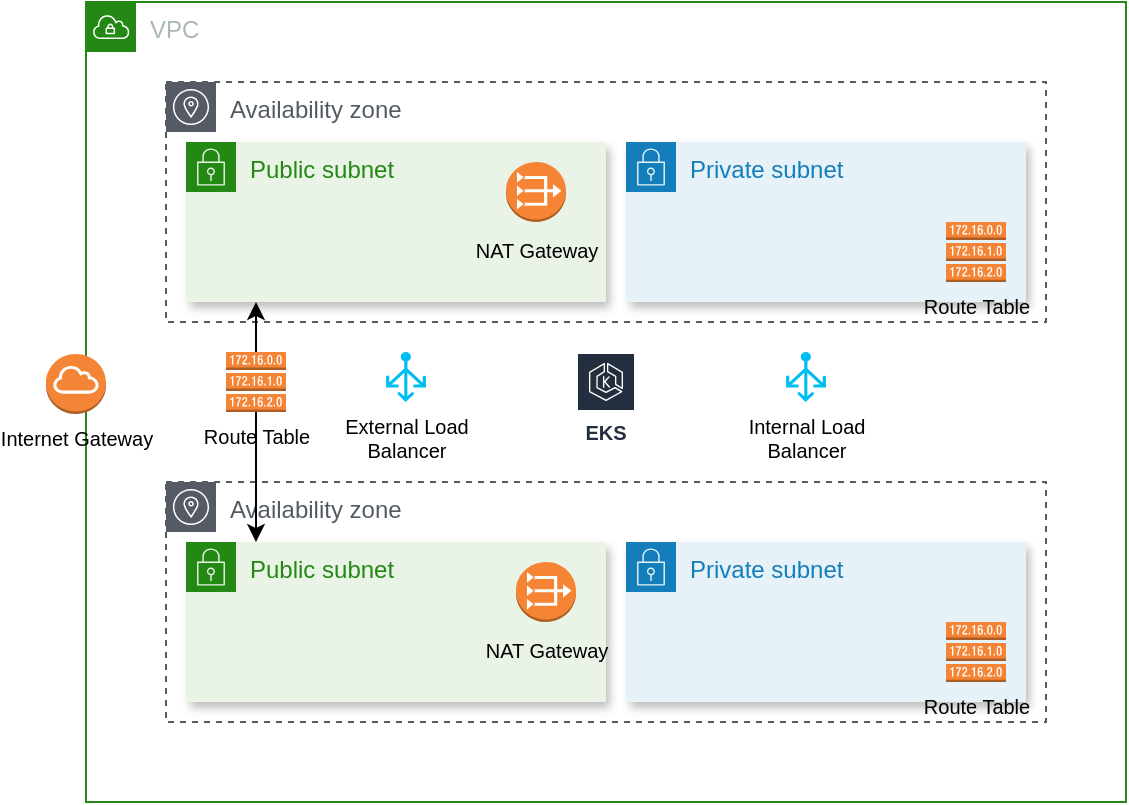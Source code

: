 <mxfile version="20.3.2" type="device"><diagram id="FlJs9biVHM_OIEgAQD2B" name="Page-1"><mxGraphModel dx="1038" dy="481" grid="1" gridSize="10" guides="1" tooltips="1" connect="1" arrows="1" fold="1" page="1" pageScale="1" pageWidth="850" pageHeight="1100" math="0" shadow="0"><root><mxCell id="0"/><mxCell id="1" parent="0"/><mxCell id="38KTvm5A0aAS51LX1xv1-1" value="VPC" style="points=[[0,0],[0.25,0],[0.5,0],[0.75,0],[1,0],[1,0.25],[1,0.5],[1,0.75],[1,1],[0.75,1],[0.5,1],[0.25,1],[0,1],[0,0.75],[0,0.5],[0,0.25]];outlineConnect=0;gradientColor=none;html=1;whiteSpace=wrap;fontSize=12;fontStyle=0;container=1;pointerEvents=0;collapsible=0;recursiveResize=0;shape=mxgraph.aws4.group;grIcon=mxgraph.aws4.group_vpc;strokeColor=#248814;fillColor=none;verticalAlign=top;align=left;spacingLeft=30;fontColor=#AAB7B8;dashed=0;" vertex="1" parent="1"><mxGeometry x="200" y="280" width="520" height="400" as="geometry"/></mxCell><mxCell id="38KTvm5A0aAS51LX1xv1-2" value="Availability zone" style="sketch=0;outlineConnect=0;gradientColor=none;html=1;whiteSpace=wrap;fontSize=12;fontStyle=0;shape=mxgraph.aws4.group;grIcon=mxgraph.aws4.group_availability_zone;strokeColor=#545B64;fillColor=none;verticalAlign=top;align=left;spacingLeft=30;fontColor=#545B64;dashed=1;" vertex="1" parent="38KTvm5A0aAS51LX1xv1-1"><mxGeometry x="40" y="40" width="440" height="120" as="geometry"/></mxCell><mxCell id="38KTvm5A0aAS51LX1xv1-3" value="Availability zone" style="sketch=0;outlineConnect=0;gradientColor=none;html=1;whiteSpace=wrap;fontSize=12;fontStyle=0;shape=mxgraph.aws4.group;grIcon=mxgraph.aws4.group_availability_zone;strokeColor=#545B64;fillColor=none;verticalAlign=top;align=left;spacingLeft=30;fontColor=#545B64;dashed=1;" vertex="1" parent="38KTvm5A0aAS51LX1xv1-1"><mxGeometry x="40" y="240" width="440" height="120" as="geometry"/></mxCell><mxCell id="38KTvm5A0aAS51LX1xv1-5" value="Private subnet" style="points=[[0,0],[0.25,0],[0.5,0],[0.75,0],[1,0],[1,0.25],[1,0.5],[1,0.75],[1,1],[0.75,1],[0.5,1],[0.25,1],[0,1],[0,0.75],[0,0.5],[0,0.25]];outlineConnect=0;gradientColor=none;html=1;whiteSpace=wrap;fontSize=12;fontStyle=0;container=1;pointerEvents=0;collapsible=0;recursiveResize=0;shape=mxgraph.aws4.group;grIcon=mxgraph.aws4.group_security_group;grStroke=0;strokeColor=#147EBA;fillColor=#E6F2F8;verticalAlign=top;align=left;spacingLeft=30;fontColor=#147EBA;dashed=0;shadow=1;" vertex="1" parent="38KTvm5A0aAS51LX1xv1-1"><mxGeometry x="270" y="70" width="200" height="80" as="geometry"/></mxCell><mxCell id="38KTvm5A0aAS51LX1xv1-25" value="Route Table" style="outlineConnect=0;dashed=0;verticalLabelPosition=bottom;verticalAlign=top;align=center;html=1;shape=mxgraph.aws3.route_table;fillColor=#F58536;gradientColor=none;fontSize=10;" vertex="1" parent="38KTvm5A0aAS51LX1xv1-5"><mxGeometry x="160" y="40" width="30" height="30" as="geometry"/></mxCell><mxCell id="38KTvm5A0aAS51LX1xv1-6" value="Public subnet" style="points=[[0,0],[0.25,0],[0.5,0],[0.75,0],[1,0],[1,0.25],[1,0.5],[1,0.75],[1,1],[0.75,1],[0.5,1],[0.25,1],[0,1],[0,0.75],[0,0.5],[0,0.25]];outlineConnect=0;gradientColor=none;html=1;whiteSpace=wrap;fontSize=12;fontStyle=0;container=1;pointerEvents=0;collapsible=0;recursiveResize=0;shape=mxgraph.aws4.group;grIcon=mxgraph.aws4.group_security_group;grStroke=0;strokeColor=#248814;fillColor=#E9F3E6;verticalAlign=top;align=left;spacingLeft=30;fontColor=#248814;dashed=0;shadow=1;" vertex="1" parent="38KTvm5A0aAS51LX1xv1-1"><mxGeometry x="50" y="70" width="210" height="80" as="geometry"/></mxCell><mxCell id="38KTvm5A0aAS51LX1xv1-11" value="" style="group" vertex="1" connectable="0" parent="38KTvm5A0aAS51LX1xv1-6"><mxGeometry x="145" y="10" width="60" height="60" as="geometry"/></mxCell><mxCell id="38KTvm5A0aAS51LX1xv1-9" value="&lt;font style=&quot;font-size: 10px;&quot;&gt;NAT Gateway&lt;/font&gt;" style="outlineConnect=0;dashed=0;verticalLabelPosition=bottom;verticalAlign=top;align=center;html=1;shape=mxgraph.aws3.vpc_nat_gateway;fillColor=#F58534;gradientColor=none;" vertex="1" parent="38KTvm5A0aAS51LX1xv1-11"><mxGeometry x="15" width="30" height="30" as="geometry"/></mxCell><mxCell id="38KTvm5A0aAS51LX1xv1-7" value="Private subnet" style="points=[[0,0],[0.25,0],[0.5,0],[0.75,0],[1,0],[1,0.25],[1,0.5],[1,0.75],[1,1],[0.75,1],[0.5,1],[0.25,1],[0,1],[0,0.75],[0,0.5],[0,0.25]];outlineConnect=0;gradientColor=none;html=1;whiteSpace=wrap;fontSize=12;fontStyle=0;container=1;pointerEvents=0;collapsible=0;recursiveResize=0;shape=mxgraph.aws4.group;grIcon=mxgraph.aws4.group_security_group;grStroke=0;strokeColor=#147EBA;fillColor=#E6F2F8;verticalAlign=top;align=left;spacingLeft=30;fontColor=#147EBA;dashed=0;shadow=1;" vertex="1" parent="38KTvm5A0aAS51LX1xv1-1"><mxGeometry x="270" y="270" width="200" height="80" as="geometry"/></mxCell><mxCell id="38KTvm5A0aAS51LX1xv1-8" value="Public subnet" style="points=[[0,0],[0.25,0],[0.5,0],[0.75,0],[1,0],[1,0.25],[1,0.5],[1,0.75],[1,1],[0.75,1],[0.5,1],[0.25,1],[0,1],[0,0.75],[0,0.5],[0,0.25]];outlineConnect=0;gradientColor=none;html=1;whiteSpace=wrap;fontSize=12;fontStyle=0;container=1;pointerEvents=0;collapsible=0;recursiveResize=0;shape=mxgraph.aws4.group;grIcon=mxgraph.aws4.group_security_group;grStroke=0;strokeColor=#248814;fillColor=#E9F3E6;verticalAlign=top;align=left;spacingLeft=30;fontColor=#248814;dashed=0;shadow=1;" vertex="1" parent="38KTvm5A0aAS51LX1xv1-1"><mxGeometry x="50" y="270" width="210" height="80" as="geometry"/></mxCell><mxCell id="38KTvm5A0aAS51LX1xv1-12" value="" style="group" vertex="1" connectable="0" parent="38KTvm5A0aAS51LX1xv1-1"><mxGeometry x="200" y="280" width="60" height="60" as="geometry"/></mxCell><mxCell id="38KTvm5A0aAS51LX1xv1-13" value="&lt;font style=&quot;font-size: 10px;&quot;&gt;NAT Gateway&lt;/font&gt;" style="outlineConnect=0;dashed=0;verticalLabelPosition=bottom;verticalAlign=top;align=center;html=1;shape=mxgraph.aws3.vpc_nat_gateway;fillColor=#F58534;gradientColor=none;" vertex="1" parent="38KTvm5A0aAS51LX1xv1-12"><mxGeometry x="15" width="30" height="30" as="geometry"/></mxCell><mxCell id="38KTvm5A0aAS51LX1xv1-23" value="Route Table" style="outlineConnect=0;dashed=0;verticalLabelPosition=bottom;verticalAlign=top;align=center;html=1;shape=mxgraph.aws3.route_table;fillColor=#F58536;gradientColor=none;fontSize=10;" vertex="1" parent="38KTvm5A0aAS51LX1xv1-1"><mxGeometry x="430" y="310" width="30" height="30" as="geometry"/></mxCell><mxCell id="38KTvm5A0aAS51LX1xv1-26" value="EKS" style="sketch=0;outlineConnect=0;fontColor=#232F3E;gradientColor=none;strokeColor=#ffffff;fillColor=#232F3E;dashed=0;verticalLabelPosition=middle;verticalAlign=bottom;align=center;html=1;whiteSpace=wrap;fontSize=10;fontStyle=1;spacing=3;shape=mxgraph.aws4.productIcon;prIcon=mxgraph.aws4.eks;" vertex="1" parent="38KTvm5A0aAS51LX1xv1-1"><mxGeometry x="245" y="175" width="30" height="50" as="geometry"/></mxCell><mxCell id="38KTvm5A0aAS51LX1xv1-27" value="External Load &lt;br&gt;Balancer" style="verticalLabelPosition=bottom;html=1;verticalAlign=top;align=center;strokeColor=none;fillColor=#00BEF2;shape=mxgraph.azure.load_balancer_generic;pointerEvents=1;fontSize=10;" vertex="1" parent="38KTvm5A0aAS51LX1xv1-1"><mxGeometry x="150" y="175" width="20" height="25" as="geometry"/></mxCell><mxCell id="38KTvm5A0aAS51LX1xv1-28" value="Internal Load&lt;br&gt;Balancer" style="verticalLabelPosition=bottom;html=1;verticalAlign=top;align=center;strokeColor=none;fillColor=#00BEF2;shape=mxgraph.azure.load_balancer_generic;pointerEvents=1;fontSize=10;" vertex="1" parent="38KTvm5A0aAS51LX1xv1-1"><mxGeometry x="350" y="175" width="20" height="25" as="geometry"/></mxCell><mxCell id="38KTvm5A0aAS51LX1xv1-30" style="edgeStyle=orthogonalEdgeStyle;rounded=0;orthogonalLoop=1;jettySize=auto;html=1;fontSize=10;" edge="1" parent="38KTvm5A0aAS51LX1xv1-1" source="38KTvm5A0aAS51LX1xv1-21" target="38KTvm5A0aAS51LX1xv1-6"><mxGeometry relative="1" as="geometry"><Array as="points"><mxPoint x="85" y="160"/><mxPoint x="85" y="160"/></Array></mxGeometry></mxCell><mxCell id="38KTvm5A0aAS51LX1xv1-31" style="edgeStyle=orthogonalEdgeStyle;rounded=0;orthogonalLoop=1;jettySize=auto;html=1;fontSize=10;" edge="1" parent="38KTvm5A0aAS51LX1xv1-1" source="38KTvm5A0aAS51LX1xv1-21" target="38KTvm5A0aAS51LX1xv1-8"><mxGeometry relative="1" as="geometry"><Array as="points"><mxPoint x="85" y="250"/><mxPoint x="85" y="250"/></Array></mxGeometry></mxCell><mxCell id="38KTvm5A0aAS51LX1xv1-21" value="Route Table" style="outlineConnect=0;dashed=0;verticalLabelPosition=bottom;verticalAlign=top;align=center;html=1;shape=mxgraph.aws3.route_table;fillColor=#F58536;gradientColor=none;fontSize=10;" vertex="1" parent="38KTvm5A0aAS51LX1xv1-1"><mxGeometry x="70" y="175" width="30" height="30" as="geometry"/></mxCell><mxCell id="38KTvm5A0aAS51LX1xv1-16" value="Internet Gateway" style="outlineConnect=0;dashed=0;verticalLabelPosition=bottom;verticalAlign=top;align=center;html=1;shape=mxgraph.aws3.internet_gateway;fillColor=#F58536;gradientColor=none;fontSize=10;" vertex="1" parent="1"><mxGeometry x="180" y="456" width="30" height="30" as="geometry"/></mxCell></root></mxGraphModel></diagram></mxfile>